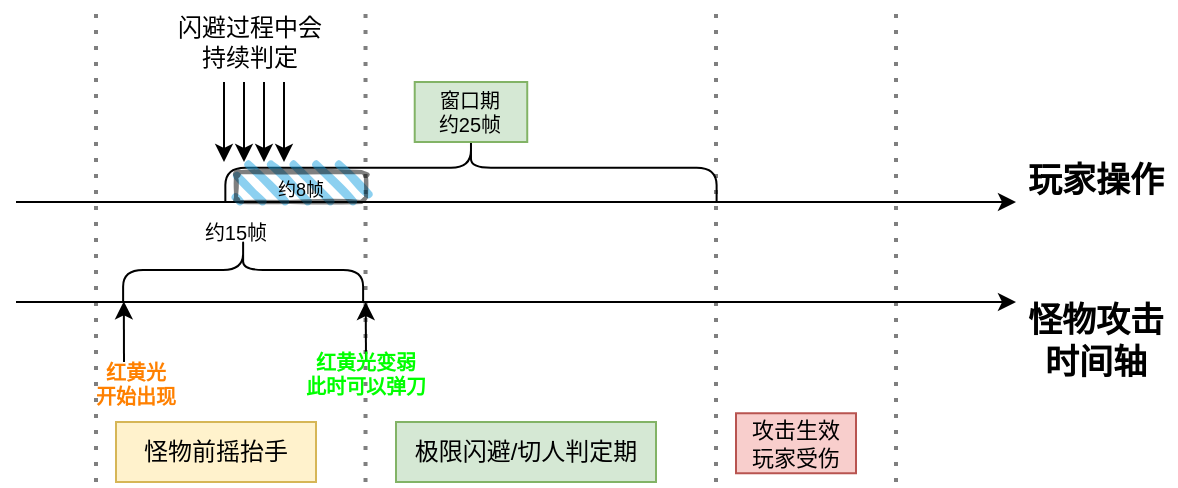 <mxfile version="24.6.5" type="github">
  <diagram name="第 1 页" id="fuozyJwp7ZBAiOMT_akh">
    <mxGraphModel dx="683" dy="371" grid="1" gridSize="10" guides="1" tooltips="1" connect="1" arrows="1" fold="1" page="1" pageScale="1" pageWidth="1169" pageHeight="827" math="0" shadow="0">
      <root>
        <mxCell id="0" />
        <mxCell id="1" parent="0" />
        <mxCell id="kRP4IAmY8hLm8uwb60uL-1" value="" style="endArrow=classic;html=1;rounded=0;" edge="1" parent="1">
          <mxGeometry width="50" height="50" relative="1" as="geometry">
            <mxPoint x="360" y="440" as="sourcePoint" />
            <mxPoint x="860" y="440" as="targetPoint" />
          </mxGeometry>
        </mxCell>
        <mxCell id="kRP4IAmY8hLm8uwb60uL-2" value="" style="endArrow=none;dashed=1;html=1;dashPattern=1 3;strokeWidth=2;rounded=0;opacity=50;" edge="1" parent="1">
          <mxGeometry width="50" height="50" relative="1" as="geometry">
            <mxPoint x="400" y="530" as="sourcePoint" />
            <mxPoint x="400" y="290" as="targetPoint" />
          </mxGeometry>
        </mxCell>
        <mxCell id="kRP4IAmY8hLm8uwb60uL-3" value="怪物攻击&lt;div&gt;时间轴&lt;/div&gt;" style="text;html=1;align=center;verticalAlign=middle;whiteSpace=wrap;rounded=0;fontStyle=1;fontSize=17;" vertex="1" parent="1">
          <mxGeometry x="860" y="440" width="80" height="40" as="geometry" />
        </mxCell>
        <mxCell id="kRP4IAmY8hLm8uwb60uL-4" value="" style="endArrow=none;dashed=1;html=1;dashPattern=1 3;strokeWidth=2;rounded=0;textOpacity=50;opacity=50;" edge="1" parent="1">
          <mxGeometry width="50" height="50" relative="1" as="geometry">
            <mxPoint x="534.76" y="530" as="sourcePoint" />
            <mxPoint x="534.76" y="290" as="targetPoint" />
          </mxGeometry>
        </mxCell>
        <mxCell id="kRP4IAmY8hLm8uwb60uL-5" value="" style="endArrow=none;dashed=1;html=1;dashPattern=1 3;strokeWidth=2;rounded=0;opacity=50;" edge="1" parent="1">
          <mxGeometry width="50" height="50" relative="1" as="geometry">
            <mxPoint x="710" y="530" as="sourcePoint" />
            <mxPoint x="710" y="290" as="targetPoint" />
          </mxGeometry>
        </mxCell>
        <mxCell id="kRP4IAmY8hLm8uwb60uL-6" value="" style="endArrow=none;dashed=1;html=1;dashPattern=1 3;strokeWidth=2;rounded=0;opacity=50;" edge="1" parent="1">
          <mxGeometry width="50" height="50" relative="1" as="geometry">
            <mxPoint x="800" y="530" as="sourcePoint" />
            <mxPoint x="800" y="290" as="targetPoint" />
          </mxGeometry>
        </mxCell>
        <mxCell id="kRP4IAmY8hLm8uwb60uL-8" value="怪物前摇抬手" style="text;html=1;align=center;verticalAlign=middle;whiteSpace=wrap;rounded=0;fillColor=#fff2cc;strokeColor=#d6b656;" vertex="1" parent="1">
          <mxGeometry x="410" y="500" width="100" height="30" as="geometry" />
        </mxCell>
        <mxCell id="kRP4IAmY8hLm8uwb60uL-9" value="极限闪避/切人判定期" style="text;html=1;align=center;verticalAlign=middle;whiteSpace=wrap;rounded=0;fillColor=#d5e8d4;strokeColor=#82b366;" vertex="1" parent="1">
          <mxGeometry x="550" y="500" width="130" height="30" as="geometry" />
        </mxCell>
        <mxCell id="kRP4IAmY8hLm8uwb60uL-10" value="攻击生效&lt;div&gt;玩家受伤&lt;/div&gt;" style="text;html=1;align=center;verticalAlign=middle;whiteSpace=wrap;rounded=0;fillColor=#f8cecc;strokeColor=#b85450;fontSize=11;" vertex="1" parent="1">
          <mxGeometry x="720" y="495.63" width="60" height="30" as="geometry" />
        </mxCell>
        <mxCell id="kRP4IAmY8hLm8uwb60uL-13" value="红黄光&lt;div style=&quot;font-size: 10px;&quot;&gt;开始出现&lt;/div&gt;" style="text;html=1;align=center;verticalAlign=middle;whiteSpace=wrap;rounded=0;strokeWidth=1;fontSize=10;fontColor=#FF8000;fontStyle=1" vertex="1" parent="1">
          <mxGeometry x="390" y="465.63" width="60" height="30" as="geometry" />
        </mxCell>
        <mxCell id="kRP4IAmY8hLm8uwb60uL-14" value="" style="endArrow=classic;html=1;rounded=0;" edge="1" parent="1">
          <mxGeometry width="50" height="50" relative="1" as="geometry">
            <mxPoint x="535" y="470" as="sourcePoint" />
            <mxPoint x="534.86" y="440" as="targetPoint" />
          </mxGeometry>
        </mxCell>
        <mxCell id="kRP4IAmY8hLm8uwb60uL-15" value="红黄光变弱&lt;div style=&quot;font-size: 10px;&quot;&gt;此时可以弹刀&lt;/div&gt;" style="text;html=1;align=center;verticalAlign=middle;whiteSpace=wrap;rounded=0;strokeWidth=1;fontSize=10;fontColor=#00FF00;fontStyle=1" vertex="1" parent="1">
          <mxGeometry x="500" y="455.63" width="70" height="40" as="geometry" />
        </mxCell>
        <mxCell id="kRP4IAmY8hLm8uwb60uL-16" value="" style="endArrow=classic;html=1;rounded=0;entryX=0.977;entryY=0.003;entryDx=0;entryDy=0;entryPerimeter=0;" edge="1" parent="1" target="kRP4IAmY8hLm8uwb60uL-18">
          <mxGeometry width="50" height="50" relative="1" as="geometry">
            <mxPoint x="414" y="470" as="sourcePoint" />
            <mxPoint x="419.86" y="442.97" as="targetPoint" />
          </mxGeometry>
        </mxCell>
        <mxCell id="kRP4IAmY8hLm8uwb60uL-18" value="" style="shape=curlyBracket;whiteSpace=wrap;html=1;rounded=1;flipH=1;labelPosition=right;verticalLabelPosition=middle;align=left;verticalAlign=middle;rotation=-90;" vertex="1" parent="1">
          <mxGeometry x="457.09" y="363.97" width="32.94" height="120" as="geometry" />
        </mxCell>
        <mxCell id="kRP4IAmY8hLm8uwb60uL-20" value="约15帧" style="text;html=1;align=center;verticalAlign=middle;whiteSpace=wrap;rounded=0;fontSize=10;" vertex="1" parent="1">
          <mxGeometry x="440" y="390" width="60" height="30" as="geometry" />
        </mxCell>
        <mxCell id="kRP4IAmY8hLm8uwb60uL-21" value="" style="endArrow=classic;html=1;rounded=0;" edge="1" parent="1">
          <mxGeometry width="50" height="50" relative="1" as="geometry">
            <mxPoint x="360" y="390" as="sourcePoint" />
            <mxPoint x="860" y="390" as="targetPoint" />
          </mxGeometry>
        </mxCell>
        <mxCell id="kRP4IAmY8hLm8uwb60uL-22" value="玩家操作" style="text;html=1;align=center;verticalAlign=middle;whiteSpace=wrap;rounded=0;fontStyle=1;fontSize=17;" vertex="1" parent="1">
          <mxGeometry x="860" y="360" width="80" height="40" as="geometry" />
        </mxCell>
        <mxCell id="kRP4IAmY8hLm8uwb60uL-23" value="" style="shape=curlyBracket;whiteSpace=wrap;html=1;rounded=1;flipH=1;labelPosition=right;verticalLabelPosition=middle;align=left;verticalAlign=middle;rotation=-90;" vertex="1" parent="1">
          <mxGeometry x="570" y="250" width="34.98" height="245.63" as="geometry" />
        </mxCell>
        <mxCell id="kRP4IAmY8hLm8uwb60uL-24" value="" style="endArrow=classic;html=1;rounded=0;" edge="1" parent="1">
          <mxGeometry width="50" height="50" relative="1" as="geometry">
            <mxPoint x="464" y="330" as="sourcePoint" />
            <mxPoint x="464" y="370" as="targetPoint" />
          </mxGeometry>
        </mxCell>
        <mxCell id="kRP4IAmY8hLm8uwb60uL-25" value="闪避过程中会持续判定" style="text;html=1;align=center;verticalAlign=middle;whiteSpace=wrap;rounded=0;" vertex="1" parent="1">
          <mxGeometry x="440" y="300" width="74" height="20" as="geometry" />
        </mxCell>
        <mxCell id="kRP4IAmY8hLm8uwb60uL-26" value="" style="endArrow=classic;html=1;rounded=0;" edge="1" parent="1">
          <mxGeometry width="50" height="50" relative="1" as="geometry">
            <mxPoint x="474" y="330" as="sourcePoint" />
            <mxPoint x="474" y="370" as="targetPoint" />
          </mxGeometry>
        </mxCell>
        <mxCell id="kRP4IAmY8hLm8uwb60uL-27" value="" style="endArrow=classic;html=1;rounded=0;" edge="1" parent="1">
          <mxGeometry width="50" height="50" relative="1" as="geometry">
            <mxPoint x="484" y="330" as="sourcePoint" />
            <mxPoint x="484" y="370" as="targetPoint" />
          </mxGeometry>
        </mxCell>
        <mxCell id="kRP4IAmY8hLm8uwb60uL-28" value="" style="endArrow=classic;html=1;rounded=0;" edge="1" parent="1">
          <mxGeometry width="50" height="50" relative="1" as="geometry">
            <mxPoint x="494" y="330" as="sourcePoint" />
            <mxPoint x="494" y="370" as="targetPoint" />
          </mxGeometry>
        </mxCell>
        <mxCell id="kRP4IAmY8hLm8uwb60uL-32" value="窗口期&lt;div&gt;约25帧&lt;/div&gt;" style="text;html=1;align=center;verticalAlign=middle;whiteSpace=wrap;rounded=0;fontSize=10;fillColor=#d5e8d4;strokeColor=#82b366;" vertex="1" parent="1">
          <mxGeometry x="559.36" y="330" width="56.26" height="30" as="geometry" />
        </mxCell>
        <mxCell id="kRP4IAmY8hLm8uwb60uL-35" value="&lt;font style=&quot;font-size: 9px;&quot;&gt;约8帧&lt;/font&gt;" style="rounded=1;whiteSpace=wrap;html=1;strokeWidth=2;fillWeight=4;hachureGap=8;hachureAngle=45;fillColor=#1ba1e2;sketch=1;opacity=50;" vertex="1" parent="1">
          <mxGeometry x="470" y="375" width="65" height="15" as="geometry" />
        </mxCell>
      </root>
    </mxGraphModel>
  </diagram>
</mxfile>
